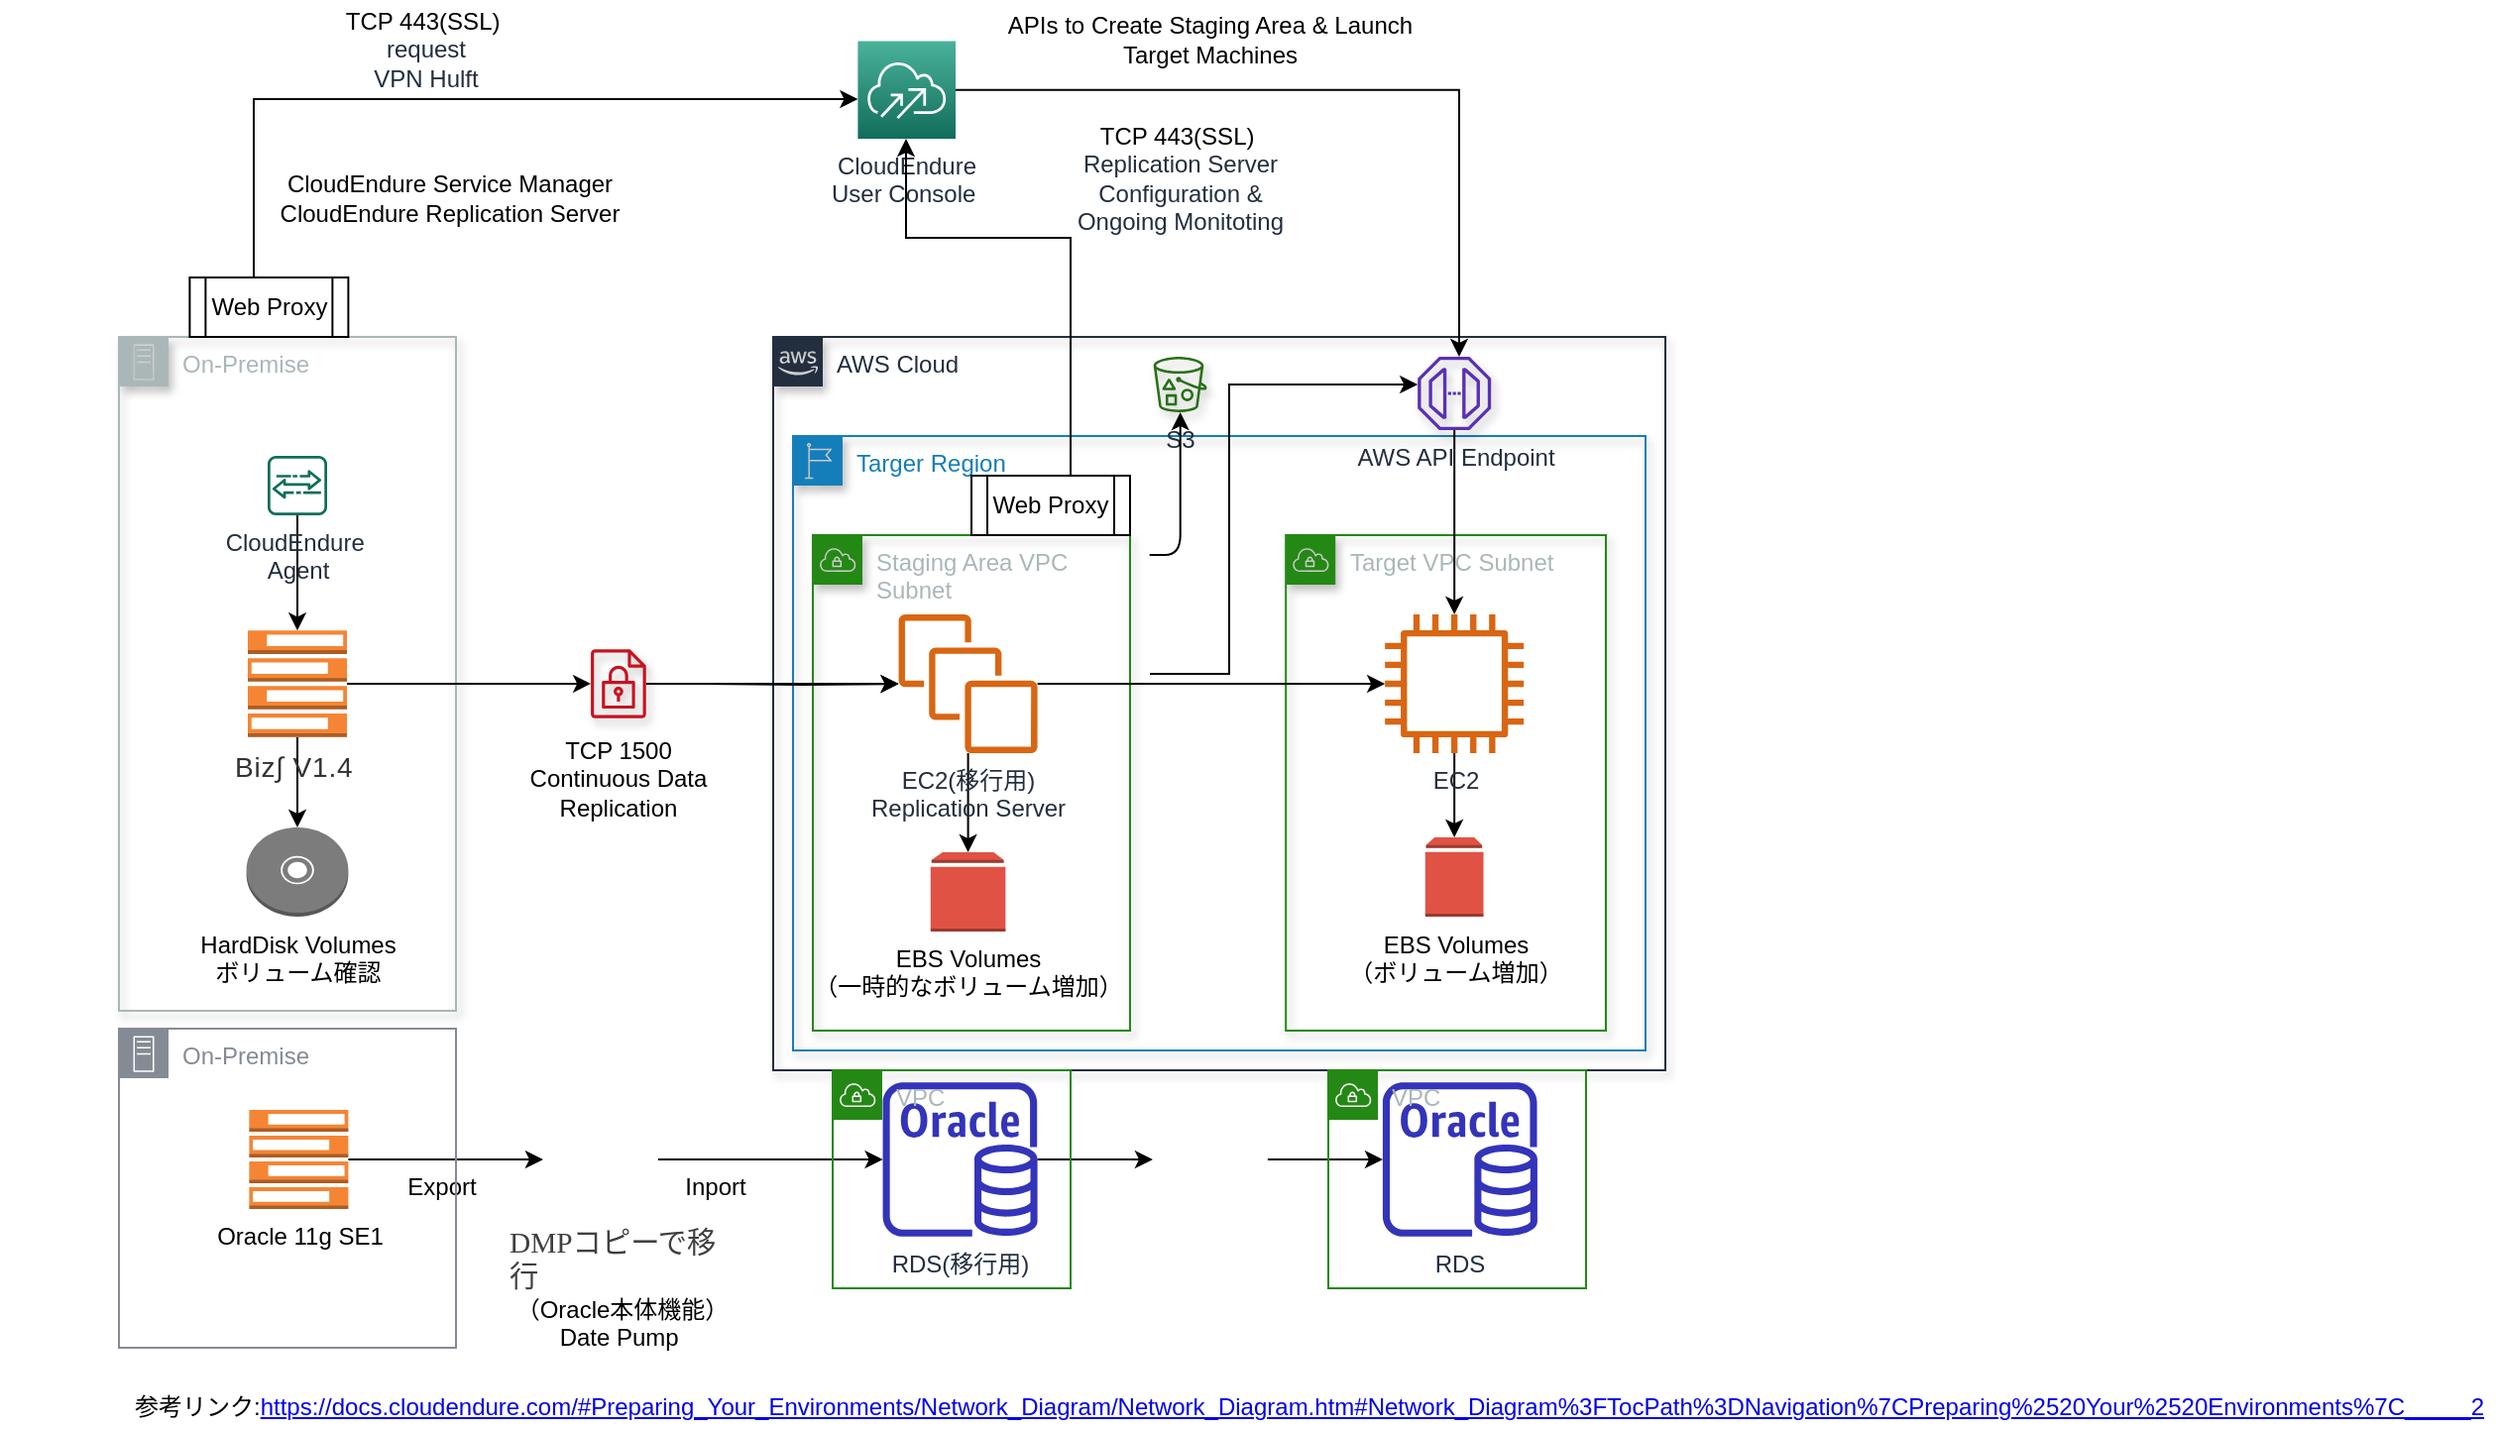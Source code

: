<mxfile version="13.6.4" type="github"><diagram id="1ADF8AeYGfnbPWXF0VVA" name="Page-1"><mxGraphModel dx="920" dy="868" grid="1" gridSize="10" guides="1" tooltips="1" connect="1" arrows="1" fold="1" page="1" pageScale="1" pageWidth="827" pageHeight="1169" math="0" shadow="0"><root><mxCell id="0"/><mxCell id="1" parent="0"/><mxCell id="-ZDboFJY57bzQwaVevOW-1" value="AWS Cloud" style="points=[[0,0],[0.25,0],[0.5,0],[0.75,0],[1,0],[1,0.25],[1,0.5],[1,0.75],[1,1],[0.75,1],[0.5,1],[0.25,1],[0,1],[0,0.75],[0,0.5],[0,0.25]];outlineConnect=0;gradientColor=none;html=1;whiteSpace=wrap;fontSize=12;fontStyle=0;shape=mxgraph.aws4.group;grIcon=mxgraph.aws4.group_aws_cloud_alt;strokeColor=#232F3E;fillColor=none;verticalAlign=top;align=left;spacingLeft=30;fontColor=#232F3E;dashed=0;shadow=1;" parent="1" vertex="1"><mxGeometry x="540" y="380" width="450" height="370" as="geometry"/></mxCell><mxCell id="-ZDboFJY57bzQwaVevOW-2" value="Targer Region" style="points=[[0,0],[0.25,0],[0.5,0],[0.75,0],[1,0],[1,0.25],[1,0.5],[1,0.75],[1,1],[0.75,1],[0.5,1],[0.25,1],[0,1],[0,0.75],[0,0.5],[0,0.25]];outlineConnect=0;gradientColor=none;html=1;whiteSpace=wrap;fontSize=12;fontStyle=0;shape=mxgraph.aws4.group;grIcon=mxgraph.aws4.group_region;strokeColor=#147EBA;fillColor=none;verticalAlign=top;align=left;spacingLeft=30;fontColor=#147EBA;dashed=0;shadow=1;rotation=0;" parent="1" vertex="1"><mxGeometry x="550" y="430" width="430" height="310" as="geometry"/></mxCell><mxCell id="-ZDboFJY57bzQwaVevOW-3" value="Target VPC Subnet" style="points=[[0,0],[0.25,0],[0.5,0],[0.75,0],[1,0],[1,0.25],[1,0.5],[1,0.75],[1,1],[0.75,1],[0.5,1],[0.25,1],[0,1],[0,0.75],[0,0.5],[0,0.25]];outlineConnect=0;gradientColor=none;html=1;whiteSpace=wrap;fontSize=12;fontStyle=0;shape=mxgraph.aws4.group;grIcon=mxgraph.aws4.group_vpc;strokeColor=#248814;fillColor=none;verticalAlign=top;align=left;spacingLeft=30;fontColor=#AAB7B8;dashed=0;shadow=1;" parent="1" vertex="1"><mxGeometry x="798.59" y="480" width="161.41" height="250" as="geometry"/></mxCell><mxCell id="-ZDboFJY57bzQwaVevOW-4" value="Staging Area VPC Subnet" style="points=[[0,0],[0.25,0],[0.5,0],[0.75,0],[1,0],[1,0.25],[1,0.5],[1,0.75],[1,1],[0.75,1],[0.5,1],[0.25,1],[0,1],[0,0.75],[0,0.5],[0,0.25]];outlineConnect=0;gradientColor=none;html=1;whiteSpace=wrap;fontSize=12;fontStyle=0;shape=mxgraph.aws4.group;grIcon=mxgraph.aws4.group_vpc;strokeColor=#248814;fillColor=none;verticalAlign=top;align=left;spacingLeft=30;fontColor=#AAB7B8;dashed=0;shadow=1;" parent="1" vertex="1"><mxGeometry x="560" y="480" width="160" height="250" as="geometry"/></mxCell><mxCell id="-ZDboFJY57bzQwaVevOW-5" value="On-Premise" style="outlineConnect=0;gradientColor=none;html=1;whiteSpace=wrap;fontSize=12;fontStyle=0;shape=mxgraph.aws4.group;grIcon=mxgraph.aws4.group_on_premise;strokeColor=#AAB7B8;fillColor=none;verticalAlign=top;align=left;spacingLeft=30;fontColor=#AAB7B8;dashed=0;shadow=1;" parent="1" vertex="1"><mxGeometry x="210" y="380" width="170" height="340" as="geometry"/></mxCell><mxCell id="-ZDboFJY57bzQwaVevOW-6" style="edgeStyle=orthogonalEdgeStyle;rounded=0;orthogonalLoop=1;jettySize=auto;html=1;fontColor=#000000;" parent="1" source="-ZDboFJY57bzQwaVevOW-7" target="-ZDboFJY57bzQwaVevOW-35" edge="1"><mxGeometry relative="1" as="geometry"><mxPoint x="800" y="340" as="targetPoint"/><Array as="points"><mxPoint x="886" y="255"/></Array></mxGeometry></mxCell><mxCell id="-ZDboFJY57bzQwaVevOW-7" value="CloudEndure&lt;br&gt;User Console&amp;nbsp;" style="outlineConnect=0;fontColor=#232F3E;gradientColor=#4AB29A;gradientDirection=north;fillColor=#116D5B;strokeColor=#ffffff;dashed=0;verticalLabelPosition=bottom;verticalAlign=top;align=center;html=1;fontSize=12;fontStyle=0;aspect=fixed;shape=mxgraph.aws4.resourceIcon;resIcon=mxgraph.aws4.cloudendure_migration;" parent="1" vertex="1"><mxGeometry x="582.7" y="230.7" width="49.3" height="49.3" as="geometry"/></mxCell><mxCell id="-ZDboFJY57bzQwaVevOW-8" style="edgeStyle=orthogonalEdgeStyle;rounded=0;orthogonalLoop=1;jettySize=auto;html=1;fontColor=#000000;" parent="1" target="-ZDboFJY57bzQwaVevOW-17" edge="1"><mxGeometry relative="1" as="geometry"><mxPoint x="505.66" y="555" as="sourcePoint"/></mxGeometry></mxCell><mxCell id="-ZDboFJY57bzQwaVevOW-9" style="edgeStyle=orthogonalEdgeStyle;rounded=0;orthogonalLoop=1;jettySize=auto;html=1;" parent="1" source="-ZDboFJY57bzQwaVevOW-10" target="-ZDboFJY57bzQwaVevOW-41" edge="1"><mxGeometry relative="1" as="geometry"/></mxCell><mxCell id="-ZDboFJY57bzQwaVevOW-10" value="&lt;span style=&quot;color: rgb(51 , 51 , 51) ; font-family: &amp;#34;ヒラギノ角ゴ pro w3&amp;#34; , &amp;#34;hiragino kaku gothic pro&amp;#34; , , &amp;#34;meiryo&amp;#34; , , &amp;#34;yugothic&amp;#34; , &amp;#34;ｍｓ ｐゴシック&amp;#34; , &amp;#34;ms pgothic&amp;#34; , sans-serif ; font-size: 14px ; letter-spacing: 0.413px&quot;&gt;Biz∫ V1.4&amp;nbsp;&lt;br&gt;&lt;br&gt;&lt;/span&gt;" style="outlineConnect=0;dashed=0;verticalLabelPosition=bottom;verticalAlign=top;align=center;html=1;shape=mxgraph.aws3.forums;fillColor=#F58534;gradientColor=none;" parent="1" vertex="1"><mxGeometry x="275" y="528.13" width="50" height="53.75" as="geometry"/></mxCell><mxCell id="-ZDboFJY57bzQwaVevOW-11" style="edgeStyle=orthogonalEdgeStyle;rounded=0;orthogonalLoop=1;jettySize=auto;html=1;startArrow=none;startFill=0;endArrow=classic;endFill=1;" parent="1" source="-ZDboFJY57bzQwaVevOW-12" target="-ZDboFJY57bzQwaVevOW-44" edge="1"><mxGeometry relative="1" as="geometry"/></mxCell><mxCell id="-ZDboFJY57bzQwaVevOW-12" value="Oracle 11g SE1" style="outlineConnect=0;dashed=0;verticalLabelPosition=bottom;verticalAlign=top;align=center;html=1;shape=mxgraph.aws3.forums;fillColor=#F58534;gradientColor=none;" parent="1" vertex="1"><mxGeometry x="275.69" y="770" width="50" height="50" as="geometry"/></mxCell><mxCell id="-ZDboFJY57bzQwaVevOW-13" value="" style="edgeStyle=orthogonalEdgeStyle;rounded=0;orthogonalLoop=1;jettySize=auto;html=1;startArrow=none;startFill=0;endArrow=classic;endFill=1;" parent="1" source="-ZDboFJY57bzQwaVevOW-14" target="-ZDboFJY57bzQwaVevOW-10" edge="1"><mxGeometry relative="1" as="geometry"/></mxCell><mxCell id="-ZDboFJY57bzQwaVevOW-14" value="CloudEndure&amp;nbsp;&lt;br&gt;Agent" style="outlineConnect=0;fontColor=#232F3E;gradientColor=none;fillColor=#116D5B;strokeColor=none;dashed=0;verticalLabelPosition=bottom;verticalAlign=top;align=center;html=1;fontSize=12;fontStyle=0;aspect=fixed;shape=mxgraph.aws4.agent2;" parent="1" vertex="1"><mxGeometry x="285" y="440" width="30" height="30" as="geometry"/></mxCell><mxCell id="-ZDboFJY57bzQwaVevOW-15" style="edgeStyle=orthogonalEdgeStyle;rounded=0;orthogonalLoop=1;jettySize=auto;html=1;" parent="1" source="-ZDboFJY57bzQwaVevOW-17" target="-ZDboFJY57bzQwaVevOW-18" edge="1"><mxGeometry relative="1" as="geometry"><mxPoint x="568.34" y="630" as="targetPoint"/></mxGeometry></mxCell><mxCell id="-ZDboFJY57bzQwaVevOW-16" style="edgeStyle=orthogonalEdgeStyle;rounded=0;orthogonalLoop=1;jettySize=auto;html=1;" parent="1" source="-ZDboFJY57bzQwaVevOW-17" target="-ZDboFJY57bzQwaVevOW-20" edge="1"><mxGeometry relative="1" as="geometry"/></mxCell><mxCell id="-ZDboFJY57bzQwaVevOW-17" value="EC2(移行用) &lt;br&gt;Replication Server" style="outlineConnect=0;fontColor=#232F3E;gradientColor=none;fillColor=#D86613;strokeColor=none;dashed=0;verticalLabelPosition=bottom;verticalAlign=top;align=center;html=1;fontSize=12;fontStyle=0;aspect=fixed;pointerEvents=1;shape=mxgraph.aws4.instances;" parent="1" vertex="1"><mxGeometry x="603.29" y="520" width="70" height="70" as="geometry"/></mxCell><mxCell id="-ZDboFJY57bzQwaVevOW-18" value="EBS Volumes&lt;br&gt;（一時的なボリューム増加）" style="outlineConnect=0;dashed=0;verticalLabelPosition=bottom;verticalAlign=top;align=center;html=1;shape=mxgraph.aws3.volume;fillColor=#E05243;gradientColor=none;" parent="1" vertex="1"><mxGeometry x="619.39" y="640" width="37.8" height="40" as="geometry"/></mxCell><mxCell id="-ZDboFJY57bzQwaVevOW-19" style="edgeStyle=orthogonalEdgeStyle;rounded=0;orthogonalLoop=1;jettySize=auto;html=1;" parent="1" source="-ZDboFJY57bzQwaVevOW-20" target="-ZDboFJY57bzQwaVevOW-21" edge="1"><mxGeometry relative="1" as="geometry"/></mxCell><mxCell id="-ZDboFJY57bzQwaVevOW-20" value="EC2" style="outlineConnect=0;fontColor=#232F3E;gradientColor=none;fillColor=#D86613;strokeColor=none;dashed=0;verticalLabelPosition=bottom;verticalAlign=top;align=center;html=1;fontSize=12;fontStyle=0;aspect=fixed;pointerEvents=1;shape=mxgraph.aws4.instance2;" parent="1" vertex="1"><mxGeometry x="848.58" y="520" width="70" height="70" as="geometry"/></mxCell><mxCell id="-ZDboFJY57bzQwaVevOW-21" value="EBS Volumes&lt;br&gt;（ボリューム増加）" style="outlineConnect=0;dashed=0;verticalLabelPosition=bottom;verticalAlign=top;align=center;html=1;shape=mxgraph.aws3.volume;fillColor=#E05243;gradientColor=none;" parent="1" vertex="1"><mxGeometry x="868.9" y="632.5" width="29.37" height="40" as="geometry"/></mxCell><mxCell id="-ZDboFJY57bzQwaVevOW-22" style="edgeStyle=orthogonalEdgeStyle;rounded=0;orthogonalLoop=1;jettySize=auto;html=1;" parent="1" source="-ZDboFJY57bzQwaVevOW-48" target="-ZDboFJY57bzQwaVevOW-24" edge="1"><mxGeometry relative="1" as="geometry"/></mxCell><mxCell id="-ZDboFJY57bzQwaVevOW-23" value="RDS(移行用)" style="outlineConnect=0;fontColor=#232F3E;gradientColor=none;fillColor=#3334B9;strokeColor=none;dashed=0;verticalLabelPosition=bottom;verticalAlign=top;align=center;html=1;fontSize=12;fontStyle=0;aspect=fixed;pointerEvents=1;shape=mxgraph.aws4.rds_oracle_instance;" parent="1" vertex="1"><mxGeometry x="595.29" y="756" width="78" height="78" as="geometry"/></mxCell><mxCell id="-ZDboFJY57bzQwaVevOW-24" value="RDS" style="outlineConnect=0;fontColor=#232F3E;gradientColor=none;fillColor=#3334B9;strokeColor=none;dashed=0;verticalLabelPosition=bottom;verticalAlign=top;align=center;html=1;fontSize=12;fontStyle=0;aspect=fixed;pointerEvents=1;shape=mxgraph.aws4.rds_oracle_instance;" parent="1" vertex="1"><mxGeometry x="847.46" y="756" width="78" height="78" as="geometry"/></mxCell><mxCell id="-ZDboFJY57bzQwaVevOW-25" value="&lt;p style=&quot;margin-top: 0pt ; margin-bottom: 0pt ; margin-left: 0in ; text-align: left ; direction: ltr ; unicode-bidi: embed ; word-break: normal&quot;&gt;&lt;span style=&quot;font-size: 11.0pt ; font-family: &amp;#34;meiryo ui&amp;#34; ; color: #404040&quot;&gt;DMP&lt;/span&gt;&lt;span style=&quot;font-size: 11.0pt ; font-family: &amp;#34;meiryo ui&amp;#34; ; color: #404040&quot;&gt;コピーで移行&lt;/span&gt;&lt;/p&gt;（Oracle本体機能）&lt;br&gt;Date Pump&amp;nbsp;" style="rounded=0;whiteSpace=wrap;html=1;fillColor=none;strokeColor=none;" parent="1" vertex="1"><mxGeometry x="405.87" y="830" width="116.09" height="60" as="geometry"/></mxCell><mxCell id="-ZDboFJY57bzQwaVevOW-26" value="TCP 443(SSL)&amp;nbsp;&lt;br&gt;&lt;font color=&quot;#232f3e&quot;&gt;request&lt;br&gt;VPN Hulft&lt;br&gt;&lt;/font&gt;" style="rounded=0;whiteSpace=wrap;html=1;fillColor=none;strokeColor=none;" parent="1" vertex="1"><mxGeometry x="300" y="220" width="130" height="30" as="geometry"/></mxCell><mxCell id="-ZDboFJY57bzQwaVevOW-27" style="edgeStyle=orthogonalEdgeStyle;rounded=0;orthogonalLoop=1;jettySize=auto;html=1;exitX=0.5;exitY=0;exitDx=0;exitDy=0;fontColor=#000000;" parent="1" source="-ZDboFJY57bzQwaVevOW-28" target="-ZDboFJY57bzQwaVevOW-7" edge="1"><mxGeometry relative="1" as="geometry"><mxPoint x="278" y="260" as="targetPoint"/><Array as="points"><mxPoint x="278" y="260"/></Array></mxGeometry></mxCell><mxCell id="-ZDboFJY57bzQwaVevOW-28" value="Web Proxy" style="shape=process;whiteSpace=wrap;html=1;backgroundOutline=1;fillColor=none;fontColor=#000000;" parent="1" vertex="1"><mxGeometry x="245.69" y="350" width="80" height="30" as="geometry"/></mxCell><mxCell id="-ZDboFJY57bzQwaVevOW-29" style="edgeStyle=orthogonalEdgeStyle;rounded=0;orthogonalLoop=1;jettySize=auto;html=1;exitX=0.5;exitY=0;exitDx=0;exitDy=0;fontColor=#000000;" parent="1" source="-ZDboFJY57bzQwaVevOW-30" target="-ZDboFJY57bzQwaVevOW-7" edge="1"><mxGeometry relative="1" as="geometry"><Array as="points"><mxPoint x="690" y="330"/><mxPoint x="607" y="330"/></Array></mxGeometry></mxCell><mxCell id="-ZDboFJY57bzQwaVevOW-30" value="Web Proxy" style="shape=process;whiteSpace=wrap;html=1;backgroundOutline=1;fillColor=none;fontColor=#000000;" parent="1" vertex="1"><mxGeometry x="640" y="450" width="80" height="30" as="geometry"/></mxCell><mxCell id="-ZDboFJY57bzQwaVevOW-31" value="S3&lt;br&gt;" style="outlineConnect=0;fontColor=#232F3E;gradientColor=none;fillColor=#277116;strokeColor=none;dashed=0;verticalLabelPosition=bottom;verticalAlign=top;align=center;html=1;fontSize=12;fontStyle=0;aspect=fixed;pointerEvents=1;shape=mxgraph.aws4.bucket_with_objects;shadow=1;" parent="1" vertex="1"><mxGeometry x="731.86" y="390" width="26.92" height="28" as="geometry"/></mxCell><mxCell id="-ZDboFJY57bzQwaVevOW-32" value="&lt;span&gt;TCP 443(SSL)&amp;nbsp;&lt;/span&gt;&lt;br&gt;&lt;font color=&quot;#232f3e&quot;&gt;Replication Server Configuration &amp;amp; Ongoing Monitoting&lt;/font&gt;" style="rounded=1;whiteSpace=wrap;html=1;shadow=1;fillColor=none;fontColor=#000000;strokeColor=none;" parent="1" vertex="1"><mxGeometry x="692.05" y="270" width="106.54" height="60" as="geometry"/></mxCell><mxCell id="-ZDboFJY57bzQwaVevOW-33" style="edgeStyle=orthogonalEdgeStyle;rounded=0;orthogonalLoop=1;jettySize=auto;html=1;startArrow=classic;startFill=1;endArrow=none;endFill=0;" parent="1" source="-ZDboFJY57bzQwaVevOW-35" edge="1"><mxGeometry relative="1" as="geometry"><mxPoint x="730" y="550" as="targetPoint"/><Array as="points"><mxPoint x="770" y="404"/><mxPoint x="770" y="550"/></Array></mxGeometry></mxCell><mxCell id="-ZDboFJY57bzQwaVevOW-34" value="" style="edgeStyle=orthogonalEdgeStyle;rounded=0;orthogonalLoop=1;jettySize=auto;html=1;startArrow=none;startFill=0;endArrow=classic;endFill=1;" parent="1" source="-ZDboFJY57bzQwaVevOW-35" target="-ZDboFJY57bzQwaVevOW-20" edge="1"><mxGeometry relative="1" as="geometry"/></mxCell><mxCell id="-ZDboFJY57bzQwaVevOW-35" value="AWS API Endpoint" style="outlineConnect=0;fontColor=#232F3E;gradientColor=none;fillColor=#5A30B5;strokeColor=none;dashed=0;verticalLabelPosition=bottom;verticalAlign=top;align=center;html=1;fontSize=12;fontStyle=0;aspect=fixed;pointerEvents=1;shape=mxgraph.aws4.endpoint;shadow=1;" parent="1" vertex="1"><mxGeometry x="865.09" y="390" width="37" height="37" as="geometry"/></mxCell><mxCell id="-ZDboFJY57bzQwaVevOW-36" value="" style="edgeStyle=segmentEdgeStyle;endArrow=classic;html=1;fontColor=#000000;" parent="1" target="-ZDboFJY57bzQwaVevOW-31" edge="1"><mxGeometry width="50" height="50" relative="1" as="geometry"><mxPoint x="729.84" y="490" as="sourcePoint"/><mxPoint x="779.84" y="440" as="targetPoint"/></mxGeometry></mxCell><mxCell id="-ZDboFJY57bzQwaVevOW-37" style="edgeStyle=orthogonalEdgeStyle;rounded=0;orthogonalLoop=1;jettySize=auto;html=1;fontColor=#000000;" parent="1" source="-ZDboFJY57bzQwaVevOW-38" target="-ZDboFJY57bzQwaVevOW-17" edge="1"><mxGeometry relative="1" as="geometry"/></mxCell><mxCell id="-ZDboFJY57bzQwaVevOW-38" value="" style="outlineConnect=0;fontColor=#232F3E;gradientColor=none;fillColor=#C7131F;strokeColor=none;dashed=0;verticalLabelPosition=bottom;verticalAlign=top;align=center;html=1;fontSize=12;fontStyle=0;aspect=fixed;pointerEvents=1;shape=mxgraph.aws4.encrypted_data;shadow=1;" parent="1" vertex="1"><mxGeometry x="448.04" y="537.5" width="27.82" height="35" as="geometry"/></mxCell><mxCell id="-ZDboFJY57bzQwaVevOW-39" style="edgeStyle=orthogonalEdgeStyle;rounded=0;orthogonalLoop=1;jettySize=auto;html=1;fontColor=#000000;" parent="1" source="-ZDboFJY57bzQwaVevOW-10" target="-ZDboFJY57bzQwaVevOW-38" edge="1"><mxGeometry relative="1" as="geometry"><mxPoint x="300" y="555" as="sourcePoint"/><mxPoint x="513.504" y="555" as="targetPoint"/></mxGeometry></mxCell><mxCell id="-ZDboFJY57bzQwaVevOW-40" value="TCP 1500&lt;br&gt;Continuous Data&lt;br&gt;Replication" style="rounded=0;whiteSpace=wrap;html=1;shadow=1;fillColor=none;fontColor=#000000;strokeColor=none;" parent="1" vertex="1"><mxGeometry x="401.96" y="572.5" width="120" height="60" as="geometry"/></mxCell><mxCell id="-ZDboFJY57bzQwaVevOW-41" value="HardDisk Volumes&lt;br&gt;ボリューム確認" style="outlineConnect=0;dashed=0;verticalLabelPosition=bottom;verticalAlign=top;align=center;html=1;shape=mxgraph.aws3.disk;fillColor=#7D7C7C;gradientColor=none;" parent="1" vertex="1"><mxGeometry x="274.32" y="627.5" width="51.37" height="45" as="geometry"/></mxCell><mxCell id="-ZDboFJY57bzQwaVevOW-42" value="APIs to Create Staging Area &amp;amp; Launch Target Machines" style="rounded=0;whiteSpace=wrap;html=1;strokeColor=none;" parent="1" vertex="1"><mxGeometry x="652.96" y="210" width="215" height="40" as="geometry"/></mxCell><mxCell id="-ZDboFJY57bzQwaVevOW-43" style="edgeStyle=orthogonalEdgeStyle;rounded=0;orthogonalLoop=1;jettySize=auto;html=1;startArrow=none;startFill=0;endArrow=classic;endFill=1;" parent="1" source="-ZDboFJY57bzQwaVevOW-44" target="-ZDboFJY57bzQwaVevOW-23" edge="1"><mxGeometry relative="1" as="geometry"/></mxCell><mxCell id="-ZDboFJY57bzQwaVevOW-44" value="" style="shape=image;html=1;verticalAlign=top;verticalLabelPosition=bottom;labelBackgroundColor=#ffffff;imageAspect=0;aspect=fixed;image=https://cdn3.iconfinder.com/data/icons/file-extension-vol-1/48/Dmp_system_file_extension-128.png" parent="1" vertex="1"><mxGeometry x="423.96" y="766" width="58" height="58" as="geometry"/></mxCell><mxCell id="-ZDboFJY57bzQwaVevOW-45" value="Export" style="rounded=1;whiteSpace=wrap;html=1;strokeColor=none;" parent="1" vertex="1"><mxGeometry x="343.92" y="798" width="58.04" height="22" as="geometry"/></mxCell><mxCell id="-ZDboFJY57bzQwaVevOW-46" value="Inport" style="rounded=1;whiteSpace=wrap;html=1;strokeColor=none;" parent="1" vertex="1"><mxGeometry x="481.96" y="798" width="58.04" height="22" as="geometry"/></mxCell><mxCell id="-ZDboFJY57bzQwaVevOW-47" value="CloudEndure Service Manager&lt;br&gt;CloudEndure Replication Server" style="rounded=0;whiteSpace=wrap;html=1;strokeColor=none;" parent="1" vertex="1"><mxGeometry x="285" y="280" width="184" height="60" as="geometry"/></mxCell><mxCell id="-ZDboFJY57bzQwaVevOW-48" value="" style="shape=image;html=1;verticalAlign=top;verticalLabelPosition=bottom;labelBackgroundColor=#ffffff;imageAspect=0;aspect=fixed;image=https://cdn3.iconfinder.com/data/icons/file-extension-vol-1/48/Dmp_system_file_extension-128.png" parent="1" vertex="1"><mxGeometry x="731.46" y="766" width="58" height="58" as="geometry"/></mxCell><mxCell id="-ZDboFJY57bzQwaVevOW-49" style="edgeStyle=orthogonalEdgeStyle;rounded=0;orthogonalLoop=1;jettySize=auto;html=1;" parent="1" source="-ZDboFJY57bzQwaVevOW-23" target="-ZDboFJY57bzQwaVevOW-48" edge="1"><mxGeometry relative="1" as="geometry"><mxPoint x="673.29" y="795" as="sourcePoint"/><mxPoint x="847.46" y="795" as="targetPoint"/></mxGeometry></mxCell><mxCell id="-ZDboFJY57bzQwaVevOW-50" value="　　　　　参考リンク:&lt;a href=&quot;https://docs.cloudendure.com/#Preparing_Your_Environments/Network_Diagram/Network_Diagram.htm#Network_Diagram%3FTocPath%3DNavigation%7CPreparing%2520Your%2520Environments%7C_____2&quot;&gt;https://docs.cloudendure.com/#Preparing_Your_Environments/Network_Diagram/Network_Diagram.htm#Network_Diagram%3FTocPath%3DNavigation%7CPreparing%2520Your%2520Environments%7C_____2&lt;/a&gt;" style="text;html=1;align=center;verticalAlign=middle;resizable=0;points=[];autosize=1;" parent="1" vertex="1"><mxGeometry x="150" y="910" width="1260" height="20" as="geometry"/></mxCell><mxCell id="-ZDboFJY57bzQwaVevOW-51" value="On-Premise" style="outlineConnect=0;gradientColor=none;html=1;whiteSpace=wrap;fontSize=12;fontStyle=0;shape=mxgraph.aws4.group;grIcon=mxgraph.aws4.group_on_premise;strokeColor=#858B94;fillColor=none;verticalAlign=top;align=left;spacingLeft=30;fontColor=#858B94;dashed=0;" parent="1" vertex="1"><mxGeometry x="210" y="729" width="170" height="161" as="geometry"/></mxCell><mxCell id="-ZDboFJY57bzQwaVevOW-52" value="VPC" style="points=[[0,0],[0.25,0],[0.5,0],[0.75,0],[1,0],[1,0.25],[1,0.5],[1,0.75],[1,1],[0.75,1],[0.5,1],[0.25,1],[0,1],[0,0.75],[0,0.5],[0,0.25]];outlineConnect=0;gradientColor=none;html=1;whiteSpace=wrap;fontSize=12;fontStyle=0;shape=mxgraph.aws4.group;grIcon=mxgraph.aws4.group_vpc;strokeColor=#248814;fillColor=none;verticalAlign=top;align=left;spacingLeft=30;fontColor=#AAB7B8;dashed=0;" parent="1" vertex="1"><mxGeometry x="570" y="750" width="120" height="110" as="geometry"/></mxCell><mxCell id="-ZDboFJY57bzQwaVevOW-53" value="VPC" style="points=[[0,0],[0.25,0],[0.5,0],[0.75,0],[1,0],[1,0.25],[1,0.5],[1,0.75],[1,1],[0.75,1],[0.5,1],[0.25,1],[0,1],[0,0.75],[0,0.5],[0,0.25]];outlineConnect=0;gradientColor=none;html=1;whiteSpace=wrap;fontSize=12;fontStyle=0;shape=mxgraph.aws4.group;grIcon=mxgraph.aws4.group_vpc;strokeColor=#248814;fillColor=none;verticalAlign=top;align=left;spacingLeft=30;fontColor=#AAB7B8;dashed=0;" parent="1" vertex="1"><mxGeometry x="820" y="750" width="130" height="110" as="geometry"/></mxCell></root></mxGraphModel></diagram></mxfile>